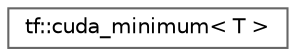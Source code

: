 digraph "类继承关系图"
{
 // LATEX_PDF_SIZE
  bgcolor="transparent";
  edge [fontname=Helvetica,fontsize=10,labelfontname=Helvetica,labelfontsize=10];
  node [fontname=Helvetica,fontsize=10,shape=box,height=0.2,width=0.4];
  rankdir="LR";
  Node0 [id="Node000000",label="tf::cuda_minimum\< T \>",height=0.2,width=0.4,color="grey40", fillcolor="white", style="filled",URL="$structtf_1_1cuda__minimum.html",tooltip=" "];
}
